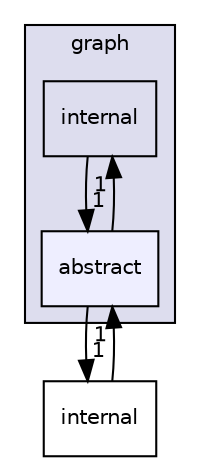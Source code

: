 digraph "include/tvm/graph/abstract" {
  compound=true
  node [ fontsize="10", fontname="Helvetica"];
  edge [ labelfontsize="10", labelfontname="Helvetica"];
  subgraph clusterdir_df8c49de760ace615969b0dd6b4dc6c3 {
    graph [ bgcolor="#ddddee", pencolor="black", label="graph" fontname="Helvetica", fontsize="10", URL="dir_df8c49de760ace615969b0dd6b4dc6c3.html"]
  dir_837d8a3d1902506d0e43b20c8e2d565a [shape=box label="internal" URL="dir_837d8a3d1902506d0e43b20c8e2d565a.html"];
  dir_29d37a9e9a314fc20511f620f3501246 [shape=box, label="abstract", style="filled", fillcolor="#eeeeff", pencolor="black", URL="dir_29d37a9e9a314fc20511f620f3501246.html"];
  }
  dir_020a04e36825fdb5d137e6f4f382bacd [shape=box label="internal" URL="dir_020a04e36825fdb5d137e6f4f382bacd.html"];
  dir_020a04e36825fdb5d137e6f4f382bacd->dir_29d37a9e9a314fc20511f620f3501246 [headlabel="1", labeldistance=1.5 headhref="dir_000007_000018.html"];
  dir_29d37a9e9a314fc20511f620f3501246->dir_020a04e36825fdb5d137e6f4f382bacd [headlabel="1", labeldistance=1.5 headhref="dir_000018_000007.html"];
  dir_29d37a9e9a314fc20511f620f3501246->dir_837d8a3d1902506d0e43b20c8e2d565a [headlabel="1", labeldistance=1.5 headhref="dir_000018_000019.html"];
  dir_837d8a3d1902506d0e43b20c8e2d565a->dir_29d37a9e9a314fc20511f620f3501246 [headlabel="1", labeldistance=1.5 headhref="dir_000019_000018.html"];
}

